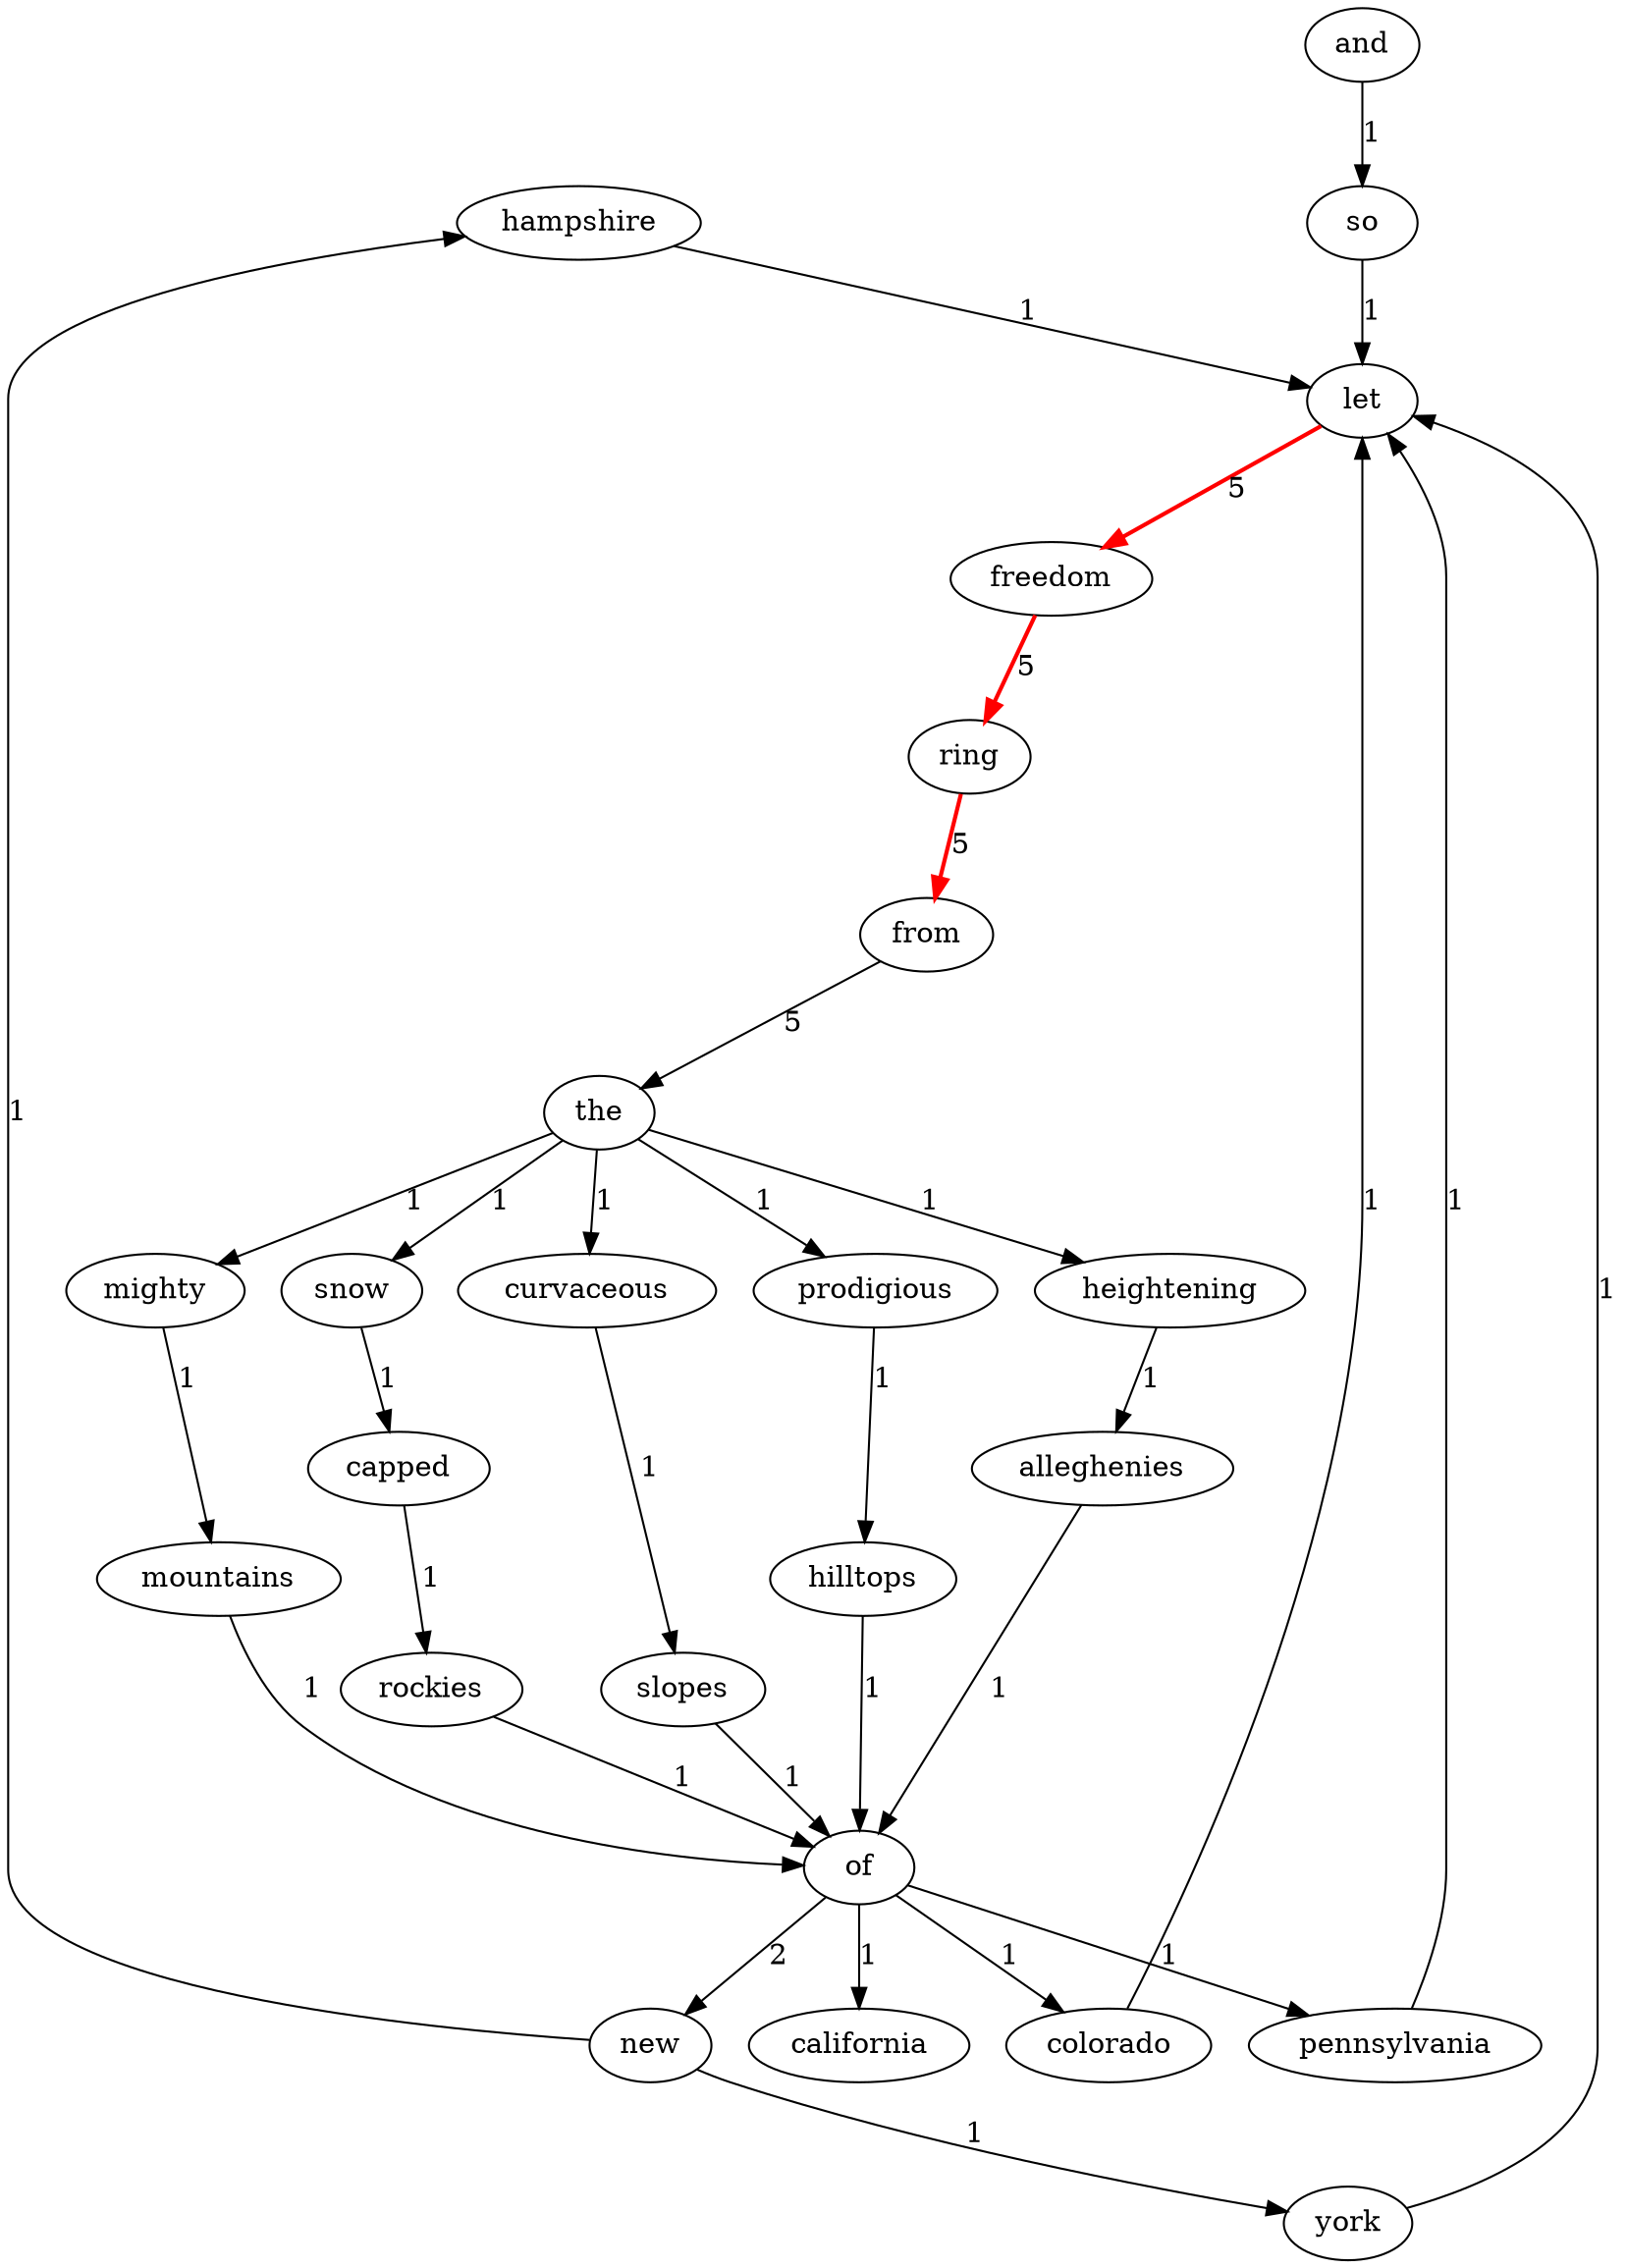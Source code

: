 digraph G {
    "hampshire" -> "let" [label="1"];
    "mountains" -> "of" [label="1"];
    "ring" -> "from" [label="5", color="red", penwidth=2.0];
    "capped" -> "rockies" [label="1"];
    "rockies" -> "of" [label="1"];
    "slopes" -> "of" [label="1"];
    "prodigious" -> "hilltops" [label="1"];
    "freedom" -> "ring" [label="5", color="red", penwidth=2.0];
    "and" -> "so" [label="1"];
    "of" -> "pennsylvania" [label="1"];
    "of" -> "new" [label="2"];
    "of" -> "california" [label="1"];
    "of" -> "colorado" [label="1"];
    "let" -> "freedom" [label="5", color="red", penwidth=2.0];
    "from" -> "the" [label="5"];
    "heightening" -> "alleghenies" [label="1"];
    "curvaceous" -> "slopes" [label="1"];
    "so" -> "let" [label="1"];
    "alleghenies" -> "of" [label="1"];
    "new" -> "hampshire" [label="1"];
    "new" -> "york" [label="1"];
    "hilltops" -> "of" [label="1"];
    "colorado" -> "let" [label="1"];
    "the" -> "snow" [label="1"];
    "the" -> "mighty" [label="1"];
    "the" -> "heightening" [label="1"];
    "the" -> "curvaceous" [label="1"];
    "the" -> "prodigious" [label="1"];
    "pennsylvania" -> "let" [label="1"];
    "snow" -> "capped" [label="1"];
    "york" -> "let" [label="1"];
    "mighty" -> "mountains" [label="1"];
}
